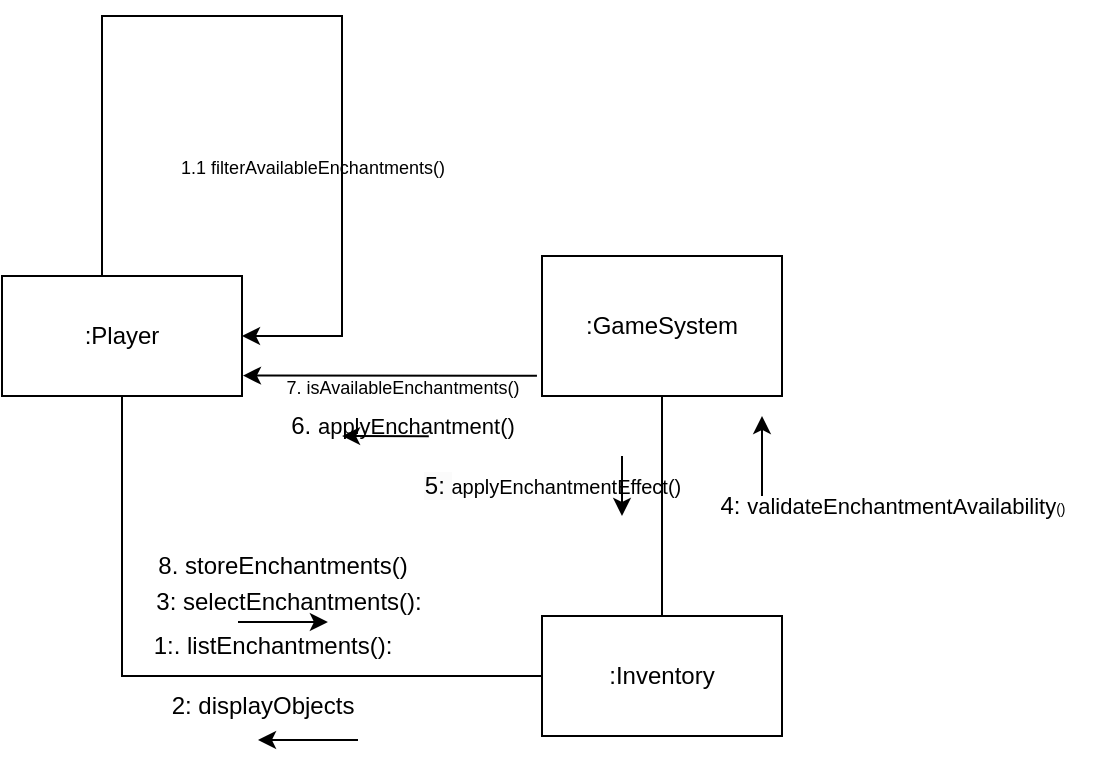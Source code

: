 <mxfile version="24.7.17">
  <diagram name="Sayfa -1" id="oVDYq9cH18P9sjyNdF85">
    <mxGraphModel dx="1307" dy="955" grid="1" gridSize="10" guides="1" tooltips="1" connect="1" arrows="1" fold="1" page="1" pageScale="1" pageWidth="827" pageHeight="1169" math="0" shadow="0">
      <root>
        <mxCell id="0" />
        <mxCell id="1" parent="0" />
        <mxCell id="7Sp8GEkpnkSfQjcxxLti-7" style="edgeStyle=orthogonalEdgeStyle;rounded=0;orthogonalLoop=1;jettySize=auto;html=1;exitX=0.5;exitY=1;exitDx=0;exitDy=0;entryX=0;entryY=0.5;entryDx=0;entryDy=0;endArrow=none;endFill=0;" parent="1" source="7Sp8GEkpnkSfQjcxxLti-3" target="7Sp8GEkpnkSfQjcxxLti-5" edge="1">
          <mxGeometry relative="1" as="geometry" />
        </mxCell>
        <mxCell id="7Sp8GEkpnkSfQjcxxLti-21" style="edgeStyle=orthogonalEdgeStyle;rounded=0;orthogonalLoop=1;jettySize=auto;html=1;entryX=1;entryY=0.5;entryDx=0;entryDy=0;" parent="1" source="7Sp8GEkpnkSfQjcxxLti-3" target="7Sp8GEkpnkSfQjcxxLti-3" edge="1">
          <mxGeometry relative="1" as="geometry">
            <Array as="points">
              <mxPoint x="110" y="110" />
              <mxPoint x="230" y="110" />
              <mxPoint x="230" y="270" />
            </Array>
            <mxPoint x="220" y="270" as="targetPoint" />
          </mxGeometry>
        </mxCell>
        <mxCell id="7Sp8GEkpnkSfQjcxxLti-3" value=":Player" style="rounded=0;whiteSpace=wrap;html=1;" parent="1" vertex="1">
          <mxGeometry x="60" y="240" width="120" height="60" as="geometry" />
        </mxCell>
        <mxCell id="7Sp8GEkpnkSfQjcxxLti-4" value=":GameSystem" style="rounded=0;whiteSpace=wrap;html=1;" parent="1" vertex="1">
          <mxGeometry x="330" y="230" width="120" height="70" as="geometry" />
        </mxCell>
        <mxCell id="7Sp8GEkpnkSfQjcxxLti-5" value=":Inventory" style="rounded=0;whiteSpace=wrap;html=1;" parent="1" vertex="1">
          <mxGeometry x="330" y="410" width="120" height="60" as="geometry" />
        </mxCell>
        <mxCell id="7Sp8GEkpnkSfQjcxxLti-8" value="1:. listEnchantments():" style="text;html=1;align=center;verticalAlign=middle;resizable=0;points=[];autosize=1;strokeColor=none;fillColor=none;" parent="1" vertex="1">
          <mxGeometry x="125" y="410" width="140" height="30" as="geometry" />
        </mxCell>
        <mxCell id="7Sp8GEkpnkSfQjcxxLti-9" value="2: displayObjects" style="text;html=1;align=center;verticalAlign=middle;resizable=0;points=[];autosize=1;strokeColor=none;fillColor=none;" parent="1" vertex="1">
          <mxGeometry x="135" y="440" width="110" height="30" as="geometry" />
        </mxCell>
        <mxCell id="7Sp8GEkpnkSfQjcxxLti-10" value="" style="endArrow=classic;html=1;rounded=0;" parent="1" edge="1">
          <mxGeometry width="50" height="50" relative="1" as="geometry">
            <mxPoint x="238" y="472" as="sourcePoint" />
            <mxPoint x="188" y="472" as="targetPoint" />
          </mxGeometry>
        </mxCell>
        <mxCell id="7Sp8GEkpnkSfQjcxxLti-12" value="" style="endArrow=classic;html=1;rounded=0;entryX=1.013;entryY=-0.133;entryDx=0;entryDy=0;entryPerimeter=0;" parent="1" edge="1">
          <mxGeometry width="50" height="50" relative="1" as="geometry">
            <mxPoint x="178" y="413" as="sourcePoint" />
            <mxPoint x="222.95" y="413.01" as="targetPoint" />
          </mxGeometry>
        </mxCell>
        <mxCell id="7Sp8GEkpnkSfQjcxxLti-13" value="3: selectEnchantments():" style="text;html=1;align=center;verticalAlign=middle;resizable=0;points=[];autosize=1;strokeColor=none;fillColor=none;" parent="1" vertex="1">
          <mxGeometry x="123" y="388" width="160" height="30" as="geometry" />
        </mxCell>
        <mxCell id="7Sp8GEkpnkSfQjcxxLti-14" value="4:&amp;nbsp;&lt;font style=&quot;font-size: 11px;&quot;&gt;validateEnchantmentAvailability&lt;/font&gt;&lt;span style=&quot;font-size: 7px;&quot;&gt;()&lt;/span&gt;" style="text;html=1;align=center;verticalAlign=middle;resizable=0;points=[];autosize=1;strokeColor=none;fillColor=none;" parent="1" vertex="1">
          <mxGeometry x="405" y="340" width="200" height="30" as="geometry" />
        </mxCell>
        <mxCell id="7Sp8GEkpnkSfQjcxxLti-15" value="" style="endArrow=classic;html=1;rounded=0;" parent="1" edge="1">
          <mxGeometry width="50" height="50" relative="1" as="geometry">
            <mxPoint x="440" y="350" as="sourcePoint" />
            <mxPoint x="440" y="310" as="targetPoint" />
          </mxGeometry>
        </mxCell>
        <mxCell id="7Sp8GEkpnkSfQjcxxLti-18" value="&lt;span style=&quot;caret-color: rgb(0, 0, 0); color: rgb(0, 0, 0); font-family: Helvetica; font-size: 12px; font-style: normal; font-variant-caps: normal; font-weight: 400; letter-spacing: normal; orphans: auto; text-align: center; text-indent: 0px; text-transform: none; white-space: nowrap; widows: auto; word-spacing: 0px; -webkit-text-stroke-width: 0px; background-color: rgb(251, 251, 251); text-decoration: none; display: inline !important; float: none;&quot;&gt;5:&amp;nbsp;&lt;/span&gt;&lt;span style=&quot;font-size: 10px;&quot;&gt;applyEnchantmentEffect()&lt;/span&gt;" style="text;html=1;align=center;verticalAlign=middle;resizable=0;points=[];autosize=1;strokeColor=none;fillColor=none;" parent="1" vertex="1">
          <mxGeometry x="260" y="330" width="150" height="30" as="geometry" />
        </mxCell>
        <mxCell id="7Sp8GEkpnkSfQjcxxLti-19" value="" style="endArrow=classic;html=1;rounded=0;" parent="1" edge="1">
          <mxGeometry width="50" height="50" relative="1" as="geometry">
            <mxPoint x="370" y="330" as="sourcePoint" />
            <mxPoint x="370" y="360" as="targetPoint" />
          </mxGeometry>
        </mxCell>
        <mxCell id="7Sp8GEkpnkSfQjcxxLti-20" value="" style="endArrow=none;html=1;rounded=0;entryX=0.5;entryY=1;entryDx=0;entryDy=0;exitX=0.5;exitY=0;exitDx=0;exitDy=0;" parent="1" source="7Sp8GEkpnkSfQjcxxLti-5" target="7Sp8GEkpnkSfQjcxxLti-4" edge="1">
          <mxGeometry width="50" height="50" relative="1" as="geometry">
            <mxPoint x="350" y="360" as="sourcePoint" />
            <mxPoint x="400" y="310" as="targetPoint" />
          </mxGeometry>
        </mxCell>
        <mxCell id="J4yBN9HX-Fsfq81zey8V-1" value="&lt;span style=&quot;font-size: 9px;&quot;&gt;1.1 filterAvailableEnchantments()&lt;/span&gt;" style="text;html=1;align=center;verticalAlign=middle;resizable=0;points=[];autosize=1;strokeColor=none;fillColor=none;" vertex="1" parent="1">
          <mxGeometry x="135" y="170" width="160" height="30" as="geometry" />
        </mxCell>
        <mxCell id="J4yBN9HX-Fsfq81zey8V-2" value="" style="endArrow=classic;html=1;rounded=0;entryX=1.004;entryY=0.83;entryDx=0;entryDy=0;entryPerimeter=0;exitX=-0.021;exitY=0.855;exitDx=0;exitDy=0;exitPerimeter=0;" edge="1" parent="1" source="7Sp8GEkpnkSfQjcxxLti-4" target="7Sp8GEkpnkSfQjcxxLti-3">
          <mxGeometry width="50" height="50" relative="1" as="geometry">
            <mxPoint x="320" y="390" as="sourcePoint" />
            <mxPoint x="370" y="340" as="targetPoint" />
          </mxGeometry>
        </mxCell>
        <mxCell id="J4yBN9HX-Fsfq81zey8V-3" value="6.&amp;nbsp;&lt;span style=&quot;font-size: 11px;&quot;&gt;applyEnchantment()&lt;/span&gt;" style="text;html=1;align=center;verticalAlign=middle;resizable=0;points=[];autosize=1;strokeColor=none;fillColor=none;" vertex="1" parent="1">
          <mxGeometry x="190" y="300" width="140" height="30" as="geometry" />
        </mxCell>
        <mxCell id="J4yBN9HX-Fsfq81zey8V-4" value="" style="endArrow=classic;html=1;rounded=0;entryX=0.286;entryY=0.667;entryDx=0;entryDy=0;entryPerimeter=0;" edge="1" parent="1" target="J4yBN9HX-Fsfq81zey8V-3">
          <mxGeometry width="50" height="50" relative="1" as="geometry">
            <mxPoint x="273.4" y="320.18" as="sourcePoint" />
            <mxPoint x="235.0" y="340.0" as="targetPoint" />
          </mxGeometry>
        </mxCell>
        <mxCell id="J4yBN9HX-Fsfq81zey8V-5" value="&lt;font style=&quot;font-size: 9px;&quot;&gt;7. isAvailableEnchantments()&lt;/font&gt;" style="text;html=1;align=center;verticalAlign=middle;resizable=0;points=[];autosize=1;strokeColor=none;fillColor=none;" vertex="1" parent="1">
          <mxGeometry x="190" y="280" width="140" height="30" as="geometry" />
        </mxCell>
        <mxCell id="J4yBN9HX-Fsfq81zey8V-7" value="8. storeEnchantments()" style="text;html=1;align=center;verticalAlign=middle;resizable=0;points=[];autosize=1;strokeColor=none;fillColor=none;" vertex="1" parent="1">
          <mxGeometry x="125" y="370" width="150" height="30" as="geometry" />
        </mxCell>
      </root>
    </mxGraphModel>
  </diagram>
</mxfile>
